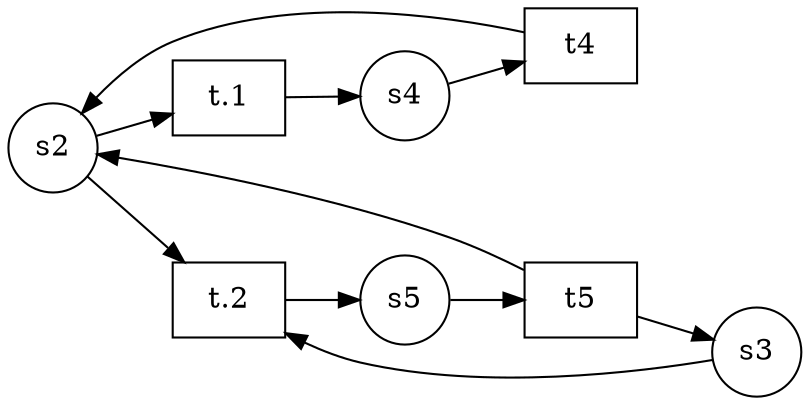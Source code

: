 digraph petrinet{
node[shape=circle];
rankdir=LR;
"s2";
"s3";
"s4";
"s5";
"t4" [shape=box];
"t5" [shape=box];
"t.1" [shape=box];
"t.2" [shape=box];
"s2"->"t.1"
"s2"->"t.2"
"s3"->"t.2"
"s4"->"t4"
"s5"->"t5"
"t4"->"s2"
"t5"->"s2"
"t5"->"s3"
"t.1"->"s4"
"t.2"->"s5"
}